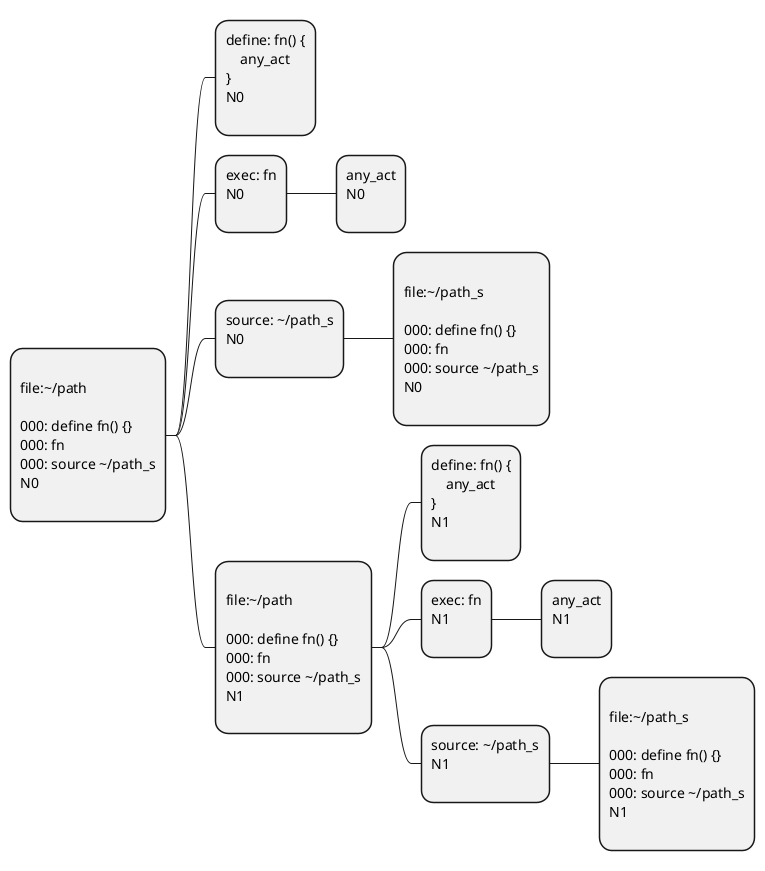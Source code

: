 @startmindmap
'/home/st/.stl.d/stl.boot.d/stl.boot.flumen.d/stl.boot.flumen.puml.cntx.d/_001.stdgm.puml


' STANDART DGM -------- start --------
*:
file:\~/path

000: define fn() {}
000: fn 
000: source \~/path_s
N0
;


**:define: fn() {
    any_act
}
N0
;

**:exec: fn
N0
;

***:any_act
N0
;

**:source: \~/path_s
N0
;

***:
file:\~/path_s

000: define fn() {}
000: fn 
000: source \~/path_s
N0
;

' STANDART DGM -------- end --------

'/home/st/.stl.d/stl.boot.d/stl.boot.flumen.d/stl.boot.flumen.puml.cntx.d/002.d/_stdgm.puml


' STANDART DGM -------- start --------
**:
file:\~/path

000: define fn() {}
000: fn 
000: source \~/path_s
N1
;


***:define: fn() {
    any_act
}
N1
;

***:exec: fn
N1
;

****:any_act
N1
;

***:source: \~/path_s
N1
;

****:
file:\~/path_s

000: define fn() {}
000: fn 
000: source \~/path_s
N1
;

' STANDART DGM -------- end --------

@endmindmap
